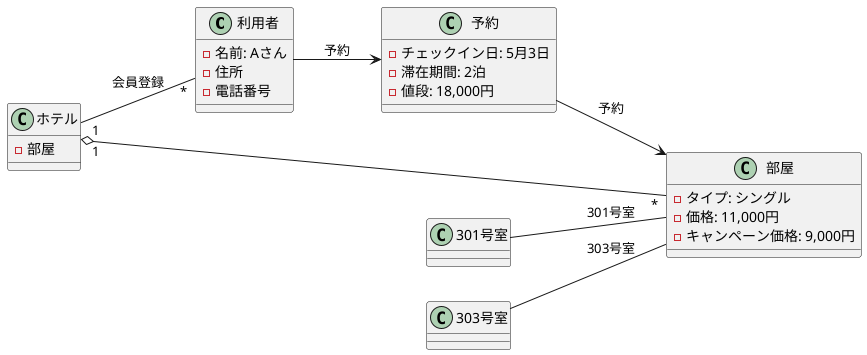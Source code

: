 @startuml
left to right direction
class 利用者{
 - 名前: Aさん
 - 住所
 - 電話番号
}

class ホテル{
  - 部屋  
}

class 部屋{
  - タイプ: シングル
  - 価格: 11,000円
  - キャンペーン価格: 9,000円
}

class 予約{
    - チェックイン日: 5月3日
    - 滞在期間: 2泊
    - 値段: 18,000円
}

ホテル " 1 " o-- "*" 部屋
利用者--> 予約:予約
ホテル" 1 "--"*"利用者:会員登録
予約-->部屋:予約
301号室 -- 部屋:301号室
303号室 -- 部屋:303号室
@enduml